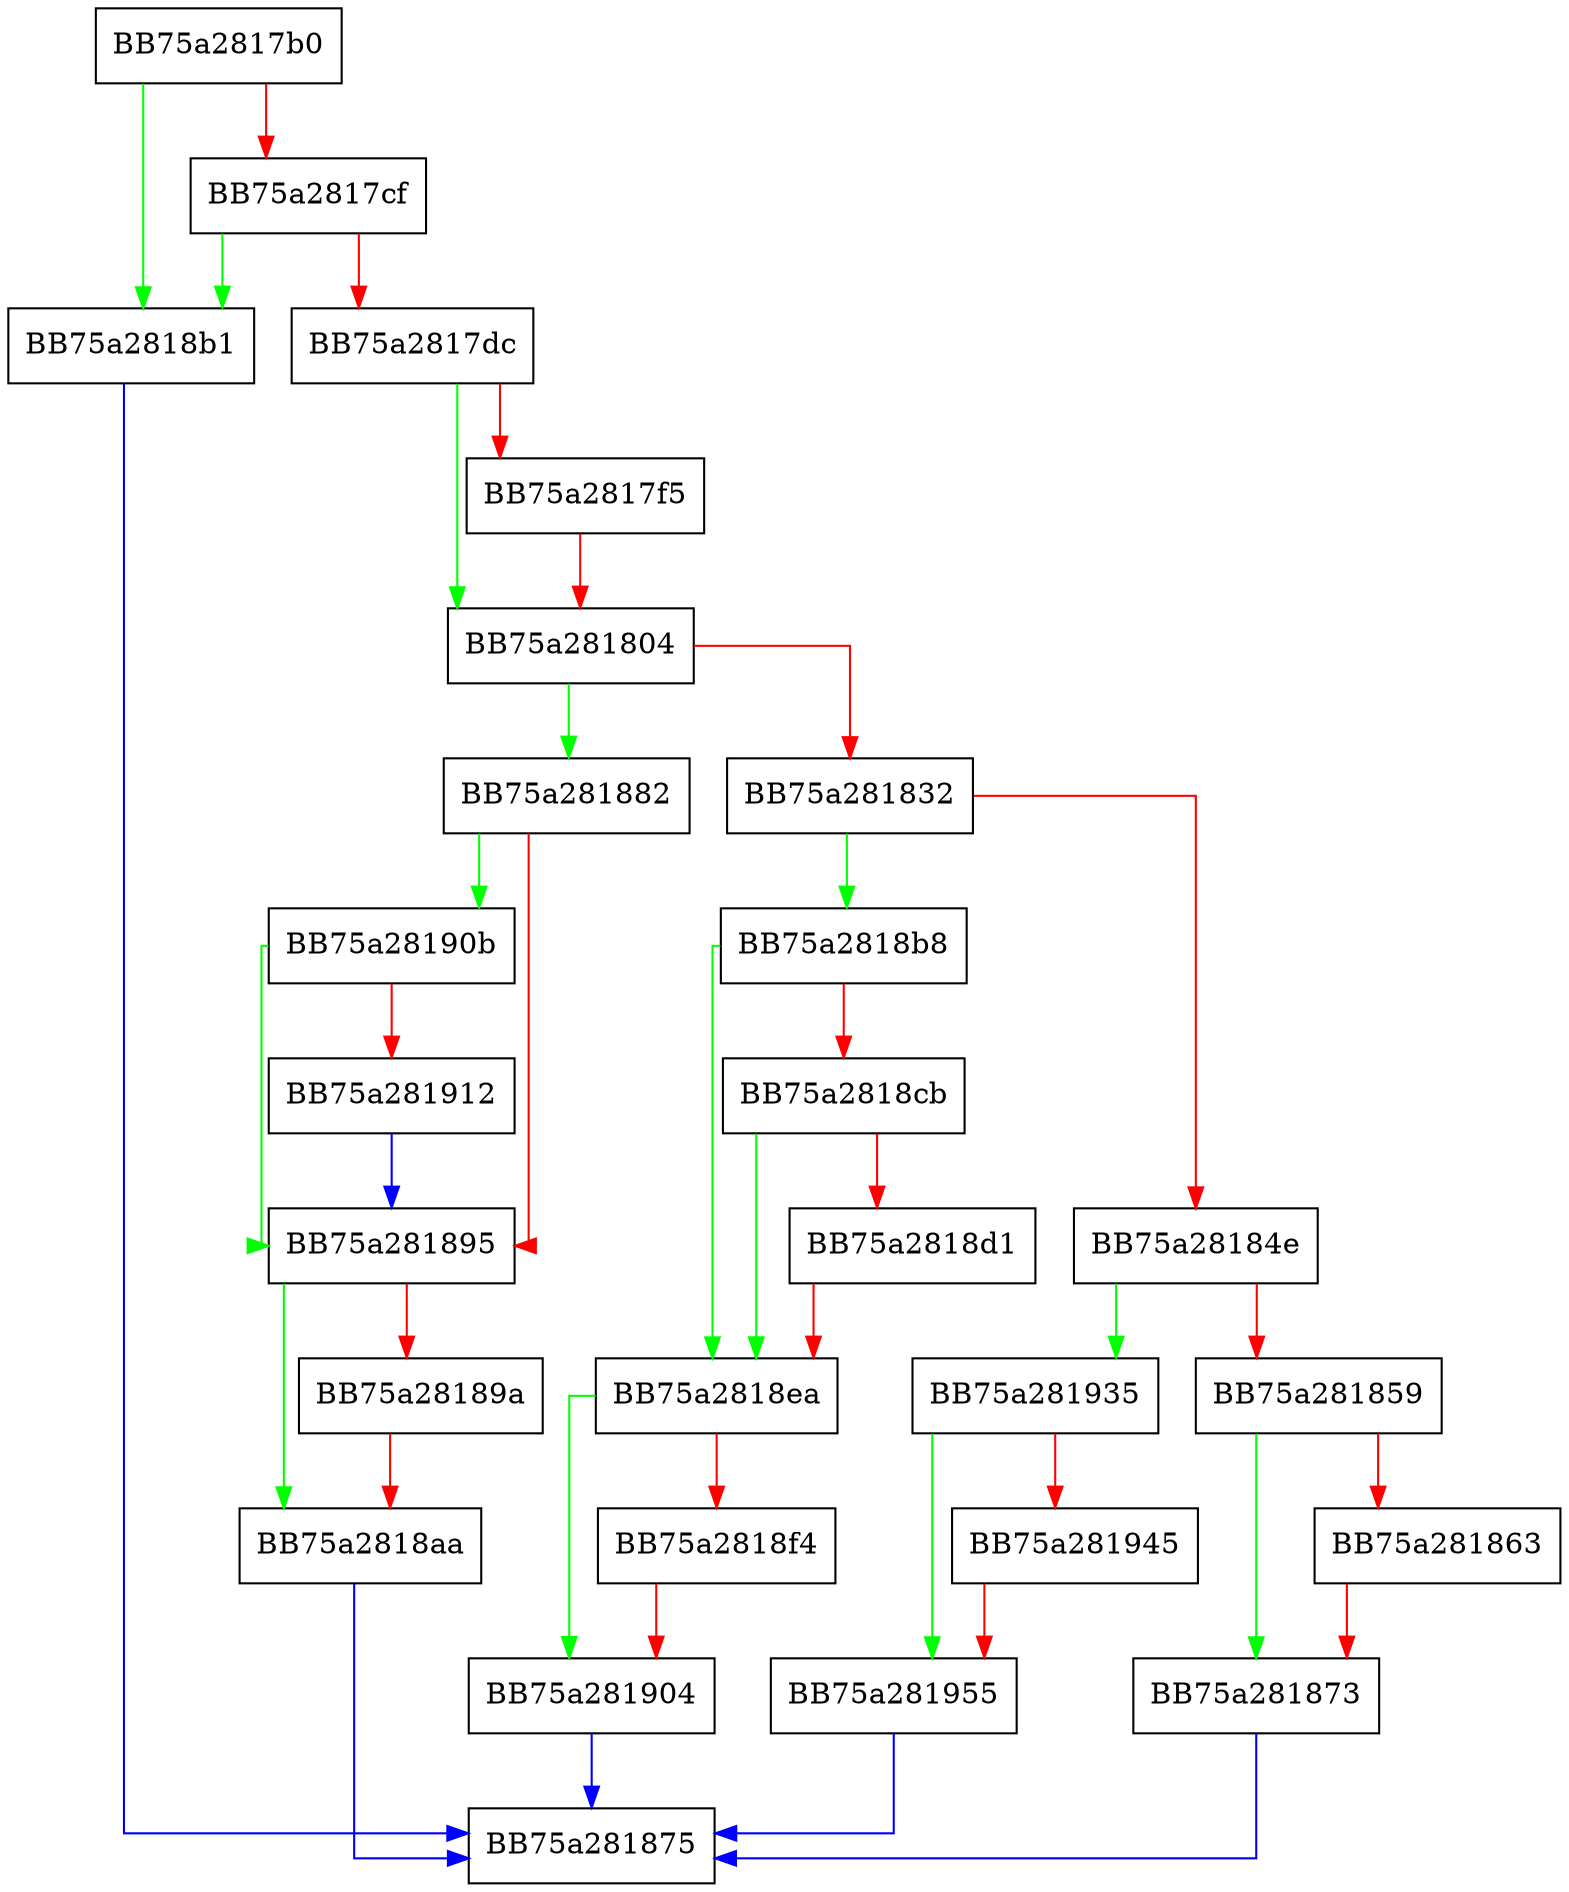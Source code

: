 digraph DoRemove {
  node [shape="box"];
  graph [splines=ortho];
  BB75a2817b0 -> BB75a2818b1 [color="green"];
  BB75a2817b0 -> BB75a2817cf [color="red"];
  BB75a2817cf -> BB75a2818b1 [color="green"];
  BB75a2817cf -> BB75a2817dc [color="red"];
  BB75a2817dc -> BB75a281804 [color="green"];
  BB75a2817dc -> BB75a2817f5 [color="red"];
  BB75a2817f5 -> BB75a281804 [color="red"];
  BB75a281804 -> BB75a281882 [color="green"];
  BB75a281804 -> BB75a281832 [color="red"];
  BB75a281832 -> BB75a2818b8 [color="green"];
  BB75a281832 -> BB75a28184e [color="red"];
  BB75a28184e -> BB75a281935 [color="green"];
  BB75a28184e -> BB75a281859 [color="red"];
  BB75a281859 -> BB75a281873 [color="green"];
  BB75a281859 -> BB75a281863 [color="red"];
  BB75a281863 -> BB75a281873 [color="red"];
  BB75a281873 -> BB75a281875 [color="blue"];
  BB75a281882 -> BB75a28190b [color="green"];
  BB75a281882 -> BB75a281895 [color="red"];
  BB75a281895 -> BB75a2818aa [color="green"];
  BB75a281895 -> BB75a28189a [color="red"];
  BB75a28189a -> BB75a2818aa [color="red"];
  BB75a2818aa -> BB75a281875 [color="blue"];
  BB75a2818b1 -> BB75a281875 [color="blue"];
  BB75a2818b8 -> BB75a2818ea [color="green"];
  BB75a2818b8 -> BB75a2818cb [color="red"];
  BB75a2818cb -> BB75a2818ea [color="green"];
  BB75a2818cb -> BB75a2818d1 [color="red"];
  BB75a2818d1 -> BB75a2818ea [color="red"];
  BB75a2818ea -> BB75a281904 [color="green"];
  BB75a2818ea -> BB75a2818f4 [color="red"];
  BB75a2818f4 -> BB75a281904 [color="red"];
  BB75a281904 -> BB75a281875 [color="blue"];
  BB75a28190b -> BB75a281895 [color="green"];
  BB75a28190b -> BB75a281912 [color="red"];
  BB75a281912 -> BB75a281895 [color="blue"];
  BB75a281935 -> BB75a281955 [color="green"];
  BB75a281935 -> BB75a281945 [color="red"];
  BB75a281945 -> BB75a281955 [color="red"];
  BB75a281955 -> BB75a281875 [color="blue"];
}
